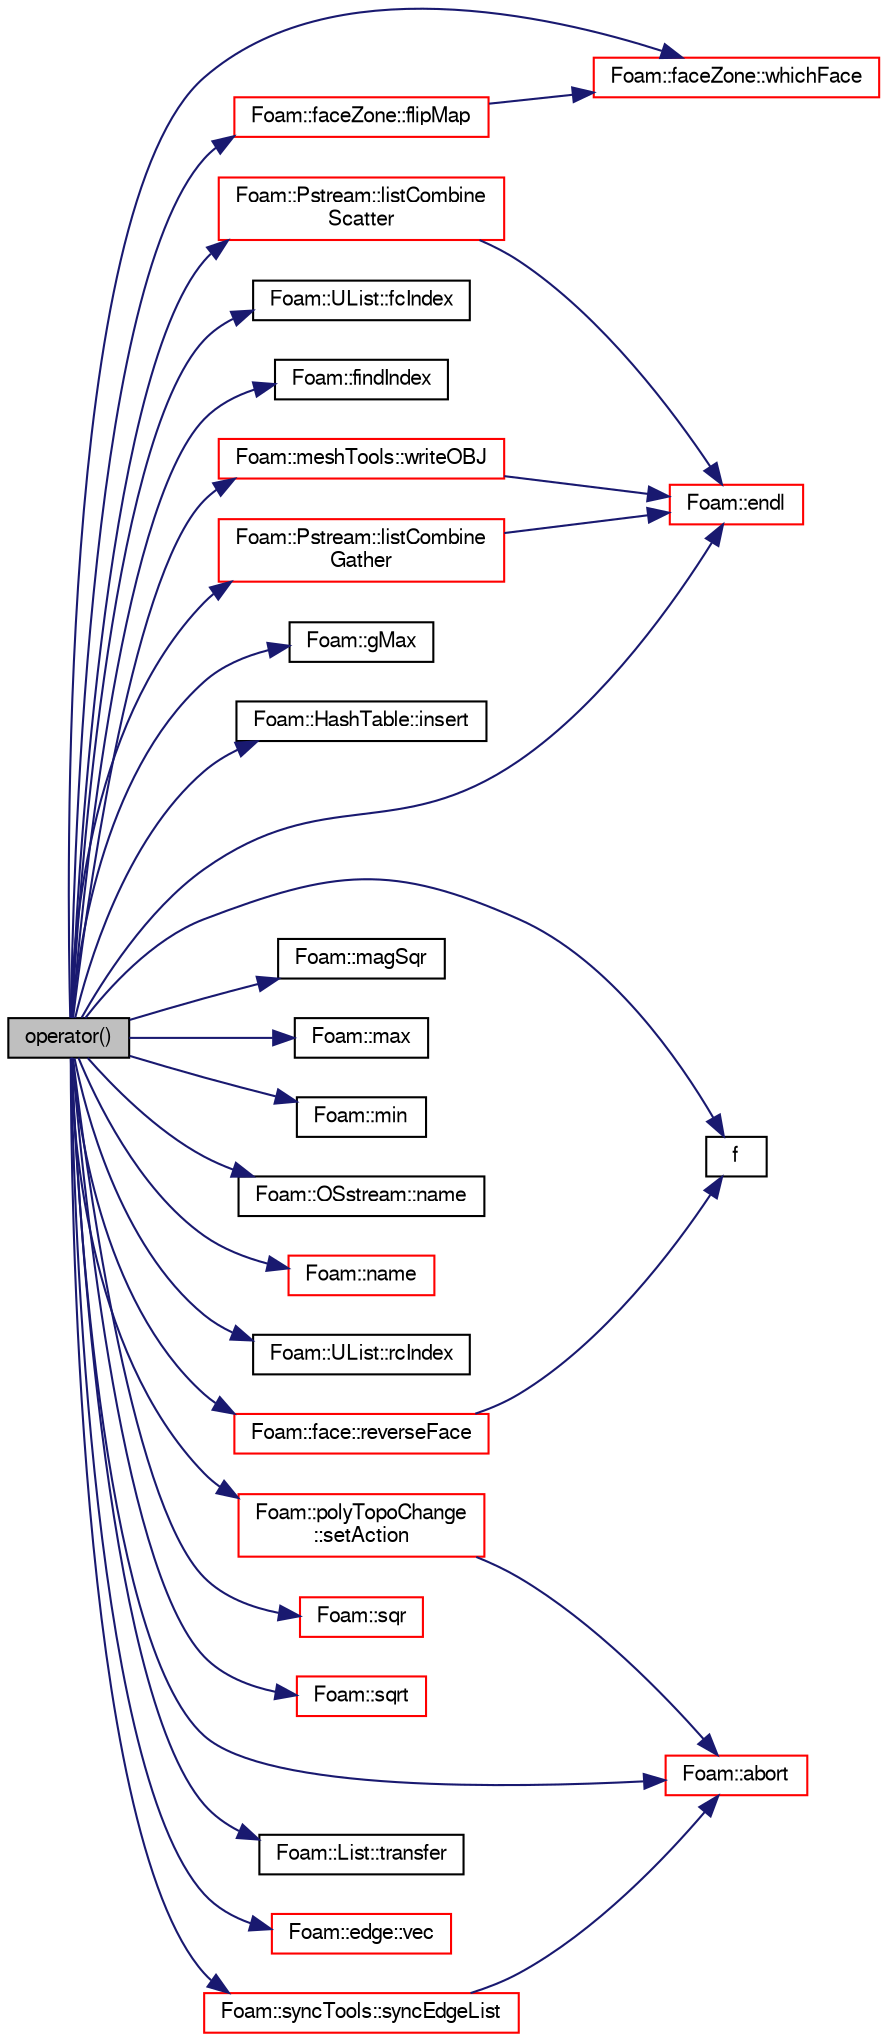 digraph "operator()"
{
  bgcolor="transparent";
  edge [fontname="FreeSans",fontsize="10",labelfontname="FreeSans",labelfontsize="10"];
  node [fontname="FreeSans",fontsize="10",shape=record];
  rankdir="LR";
  Node0 [label="operator()",height=0.2,width=0.4,color="black", fillcolor="grey75", style="filled", fontcolor="black"];
  Node0 -> Node1 [color="midnightblue",fontsize="10",style="solid",fontname="FreeSans"];
  Node1 [label="Foam::abort",height=0.2,width=0.4,color="red",URL="$a21124.html#a447107a607d03e417307c203fa5fb44b"];
  Node0 -> Node9 [color="midnightblue",fontsize="10",style="solid",fontname="FreeSans"];
  Node9 [label="Foam::endl",height=0.2,width=0.4,color="red",URL="$a21124.html#a2db8fe02a0d3909e9351bb4275b23ce4",tooltip="Add newline and flush stream. "];
  Node0 -> Node44 [color="midnightblue",fontsize="10",style="solid",fontname="FreeSans"];
  Node44 [label="f",height=0.2,width=0.4,color="black",URL="$a17900.html#a888be93833ac7a23170555c69c690288"];
  Node0 -> Node45 [color="midnightblue",fontsize="10",style="solid",fontname="FreeSans"];
  Node45 [label="Foam::UList::fcIndex",height=0.2,width=0.4,color="black",URL="$a25698.html#a512534dbc231b74b95ff84902c1b2087",tooltip="Return the forward circular index, i.e. the next index. "];
  Node0 -> Node46 [color="midnightblue",fontsize="10",style="solid",fontname="FreeSans"];
  Node46 [label="Foam::findIndex",height=0.2,width=0.4,color="black",URL="$a21124.html#ac16695f83f370df159eed19f92d095fb",tooltip="Find first occurence of given element and return index,. "];
  Node0 -> Node47 [color="midnightblue",fontsize="10",style="solid",fontname="FreeSans"];
  Node47 [label="Foam::faceZone::flipMap",height=0.2,width=0.4,color="red",URL="$a27510.html#a03ecd61e4e943657de29efcacd488b19",tooltip="Return face flip map. "];
  Node47 -> Node408 [color="midnightblue",fontsize="10",style="solid",fontname="FreeSans"];
  Node408 [label="Foam::faceZone::whichFace",height=0.2,width=0.4,color="red",URL="$a27510.html#a2a776b244e1eea320ab33cc0a21cf56a",tooltip="Helper function to re-direct to zone::localID(...) "];
  Node0 -> Node414 [color="midnightblue",fontsize="10",style="solid",fontname="FreeSans"];
  Node414 [label="Foam::gMax",height=0.2,width=0.4,color="black",URL="$a21124.html#ae8d631fb8e841947408bb711abfb1e67"];
  Node0 -> Node131 [color="midnightblue",fontsize="10",style="solid",fontname="FreeSans"];
  Node131 [label="Foam::HashTable::insert",height=0.2,width=0.4,color="black",URL="$a25702.html#a5eee1e0e199ad59b9cb3916cd42156e0",tooltip="Insert a new hashedEntry. "];
  Node0 -> Node415 [color="midnightblue",fontsize="10",style="solid",fontname="FreeSans"];
  Node415 [label="Foam::Pstream::listCombine\lGather",height=0.2,width=0.4,color="red",URL="$a26250.html#a8c0e5044dc4a942cf62b06797c3a743f"];
  Node415 -> Node9 [color="midnightblue",fontsize="10",style="solid",fontname="FreeSans"];
  Node0 -> Node418 [color="midnightblue",fontsize="10",style="solid",fontname="FreeSans"];
  Node418 [label="Foam::Pstream::listCombine\lScatter",height=0.2,width=0.4,color="red",URL="$a26250.html#adfd4915b68ab7181dccb847976286e56",tooltip="Scatter data. Reverse of combineGather. "];
  Node418 -> Node9 [color="midnightblue",fontsize="10",style="solid",fontname="FreeSans"];
  Node0 -> Node419 [color="midnightblue",fontsize="10",style="solid",fontname="FreeSans"];
  Node419 [label="Foam::magSqr",height=0.2,width=0.4,color="black",URL="$a21124.html#ae6fff2c6981e6d9618aa5038e69def6e"];
  Node0 -> Node220 [color="midnightblue",fontsize="10",style="solid",fontname="FreeSans"];
  Node220 [label="Foam::max",height=0.2,width=0.4,color="black",URL="$a21124.html#ac993e906cf2774ae77e666bc24e81733"];
  Node0 -> Node363 [color="midnightblue",fontsize="10",style="solid",fontname="FreeSans"];
  Node363 [label="Foam::min",height=0.2,width=0.4,color="black",URL="$a21124.html#a253e112ad2d56d96230ff39ea7f442dc"];
  Node0 -> Node123 [color="midnightblue",fontsize="10",style="solid",fontname="FreeSans"];
  Node123 [label="Foam::OSstream::name",height=0.2,width=0.4,color="black",URL="$a26290.html#a41b2d01e5fd6e1bc71a895d8b8a86308",tooltip="Return the name of the stream. "];
  Node0 -> Node54 [color="midnightblue",fontsize="10",style="solid",fontname="FreeSans"];
  Node54 [label="Foam::name",height=0.2,width=0.4,color="red",URL="$a21124.html#adcb0df2bd4953cb6bb390272d8263c3a",tooltip="Return a string representation of a complex. "];
  Node0 -> Node420 [color="midnightblue",fontsize="10",style="solid",fontname="FreeSans"];
  Node420 [label="Foam::UList::rcIndex",height=0.2,width=0.4,color="black",URL="$a25698.html#a286b66c68007df4532de24354ec487cb",tooltip="Return the reverse circular index, i.e. the previous index. "];
  Node0 -> Node421 [color="midnightblue",fontsize="10",style="solid",fontname="FreeSans"];
  Node421 [label="Foam::face::reverseFace",height=0.2,width=0.4,color="red",URL="$a27218.html#ab5c32a8cb05d22c7e1e6f104362cbdc2",tooltip="Return face with reverse direction. "];
  Node421 -> Node44 [color="midnightblue",fontsize="10",style="solid",fontname="FreeSans"];
  Node0 -> Node425 [color="midnightblue",fontsize="10",style="solid",fontname="FreeSans"];
  Node425 [label="Foam::polyTopoChange\l::setAction",height=0.2,width=0.4,color="red",URL="$a21678.html#a40a23962b792d24f4cb999f5b55aece2",tooltip="For compatibility with polyTopoChange: set topological action. "];
  Node425 -> Node1 [color="midnightblue",fontsize="10",style="solid",fontname="FreeSans"];
  Node0 -> Node500 [color="midnightblue",fontsize="10",style="solid",fontname="FreeSans"];
  Node500 [label="Foam::sqr",height=0.2,width=0.4,color="red",URL="$a21124.html#a277dc11c581d53826ab5090b08f3b17b"];
  Node0 -> Node501 [color="midnightblue",fontsize="10",style="solid",fontname="FreeSans"];
  Node501 [label="Foam::sqrt",height=0.2,width=0.4,color="red",URL="$a21124.html#a8616bd62eebf2342a80222fecb1bda71"];
  Node0 -> Node502 [color="midnightblue",fontsize="10",style="solid",fontname="FreeSans"];
  Node502 [label="Foam::syncTools::syncEdgeList",height=0.2,width=0.4,color="red",URL="$a27502.html#a5ed3e64d2ef89e3823674727ea1b3d58",tooltip="Synchronize values on all mesh edges. "];
  Node502 -> Node1 [color="midnightblue",fontsize="10",style="solid",fontname="FreeSans"];
  Node0 -> Node396 [color="midnightblue",fontsize="10",style="solid",fontname="FreeSans"];
  Node396 [label="Foam::List::transfer",height=0.2,width=0.4,color="black",URL="$a25694.html#a25ad1d2084d16b234b0cf91c07e832c0",tooltip="Transfer the contents of the argument List into this list. "];
  Node0 -> Node517 [color="midnightblue",fontsize="10",style="solid",fontname="FreeSans"];
  Node517 [label="Foam::edge::vec",height=0.2,width=0.4,color="red",URL="$a27210.html#a72eb1bfd9e030458c6f7f33202ea5b4f",tooltip="Return the vector (end - start) "];
  Node0 -> Node408 [color="midnightblue",fontsize="10",style="solid",fontname="FreeSans"];
  Node0 -> Node127 [color="midnightblue",fontsize="10",style="solid",fontname="FreeSans"];
  Node127 [label="Foam::meshTools::writeOBJ",height=0.2,width=0.4,color="red",URL="$a21153.html#afd76c6ccc8ee4a5957f0232218167c17",tooltip="Write obj representation of point. "];
  Node127 -> Node9 [color="midnightblue",fontsize="10",style="solid",fontname="FreeSans"];
}
